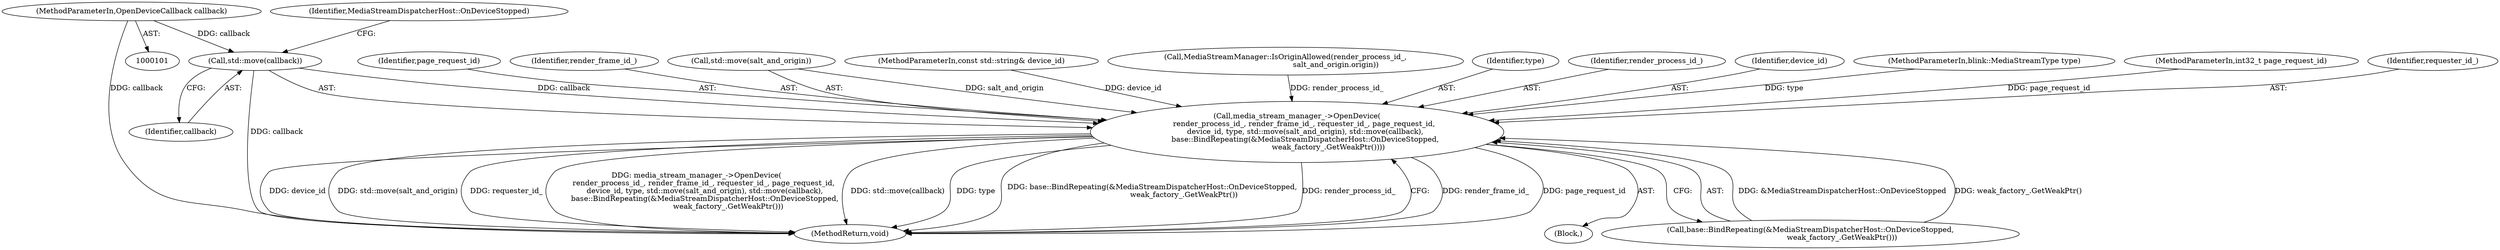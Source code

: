 digraph "0_Chrome_cfb022640b5eec337b06f88a485487dc92ca1ac1@API" {
"1000132" [label="(Call,std::move(callback))"];
"1000105" [label="(MethodParameterIn,OpenDeviceCallback callback)"];
"1000123" [label="(Call,media_stream_manager_->OpenDevice(\n      render_process_id_, render_frame_id_, requester_id_, page_request_id,\n       device_id, type, std::move(salt_and_origin), std::move(callback),\n       base::BindRepeating(&MediaStreamDispatcherHost::OnDeviceStopped,\n                           weak_factory_.GetWeakPtr())))"];
"1000127" [label="(Identifier,page_request_id)"];
"1000105" [label="(MethodParameterIn,OpenDeviceCallback callback)"];
"1000123" [label="(Call,media_stream_manager_->OpenDevice(\n      render_process_id_, render_frame_id_, requester_id_, page_request_id,\n       device_id, type, std::move(salt_and_origin), std::move(callback),\n       base::BindRepeating(&MediaStreamDispatcherHost::OnDeviceStopped,\n                           weak_factory_.GetWeakPtr())))"];
"1000125" [label="(Identifier,render_frame_id_)"];
"1000130" [label="(Call,std::move(salt_and_origin))"];
"1000103" [label="(MethodParameterIn,const std::string& device_id)"];
"1000138" [label="(MethodReturn,void)"];
"1000132" [label="(Call,std::move(callback))"];
"1000112" [label="(Call,MediaStreamManager::IsOriginAllowed(render_process_id_,\n                                           salt_and_origin.origin))"];
"1000107" [label="(Block,)"];
"1000129" [label="(Identifier,type)"];
"1000133" [label="(Identifier,callback)"];
"1000124" [label="(Identifier,render_process_id_)"];
"1000136" [label="(Identifier,MediaStreamDispatcherHost::OnDeviceStopped)"];
"1000128" [label="(Identifier,device_id)"];
"1000104" [label="(MethodParameterIn,blink::MediaStreamType type)"];
"1000102" [label="(MethodParameterIn,int32_t page_request_id)"];
"1000126" [label="(Identifier,requester_id_)"];
"1000134" [label="(Call,base::BindRepeating(&MediaStreamDispatcherHost::OnDeviceStopped,\n                           weak_factory_.GetWeakPtr()))"];
"1000132" -> "1000123"  [label="AST: "];
"1000132" -> "1000133"  [label="CFG: "];
"1000133" -> "1000132"  [label="AST: "];
"1000136" -> "1000132"  [label="CFG: "];
"1000132" -> "1000138"  [label="DDG: callback"];
"1000132" -> "1000123"  [label="DDG: callback"];
"1000105" -> "1000132"  [label="DDG: callback"];
"1000105" -> "1000101"  [label="AST: "];
"1000105" -> "1000138"  [label="DDG: callback"];
"1000123" -> "1000107"  [label="AST: "];
"1000123" -> "1000134"  [label="CFG: "];
"1000124" -> "1000123"  [label="AST: "];
"1000125" -> "1000123"  [label="AST: "];
"1000126" -> "1000123"  [label="AST: "];
"1000127" -> "1000123"  [label="AST: "];
"1000128" -> "1000123"  [label="AST: "];
"1000129" -> "1000123"  [label="AST: "];
"1000130" -> "1000123"  [label="AST: "];
"1000134" -> "1000123"  [label="AST: "];
"1000138" -> "1000123"  [label="CFG: "];
"1000123" -> "1000138"  [label="DDG: render_frame_id_"];
"1000123" -> "1000138"  [label="DDG: page_request_id"];
"1000123" -> "1000138"  [label="DDG: device_id"];
"1000123" -> "1000138"  [label="DDG: std::move(salt_and_origin)"];
"1000123" -> "1000138"  [label="DDG: requester_id_"];
"1000123" -> "1000138"  [label="DDG: media_stream_manager_->OpenDevice(\n      render_process_id_, render_frame_id_, requester_id_, page_request_id,\n       device_id, type, std::move(salt_and_origin), std::move(callback),\n       base::BindRepeating(&MediaStreamDispatcherHost::OnDeviceStopped,\n                           weak_factory_.GetWeakPtr()))"];
"1000123" -> "1000138"  [label="DDG: std::move(callback)"];
"1000123" -> "1000138"  [label="DDG: type"];
"1000123" -> "1000138"  [label="DDG: base::BindRepeating(&MediaStreamDispatcherHost::OnDeviceStopped,\n                           weak_factory_.GetWeakPtr())"];
"1000123" -> "1000138"  [label="DDG: render_process_id_"];
"1000112" -> "1000123"  [label="DDG: render_process_id_"];
"1000102" -> "1000123"  [label="DDG: page_request_id"];
"1000103" -> "1000123"  [label="DDG: device_id"];
"1000104" -> "1000123"  [label="DDG: type"];
"1000130" -> "1000123"  [label="DDG: salt_and_origin"];
"1000134" -> "1000123"  [label="DDG: &MediaStreamDispatcherHost::OnDeviceStopped"];
"1000134" -> "1000123"  [label="DDG: weak_factory_.GetWeakPtr()"];
}
